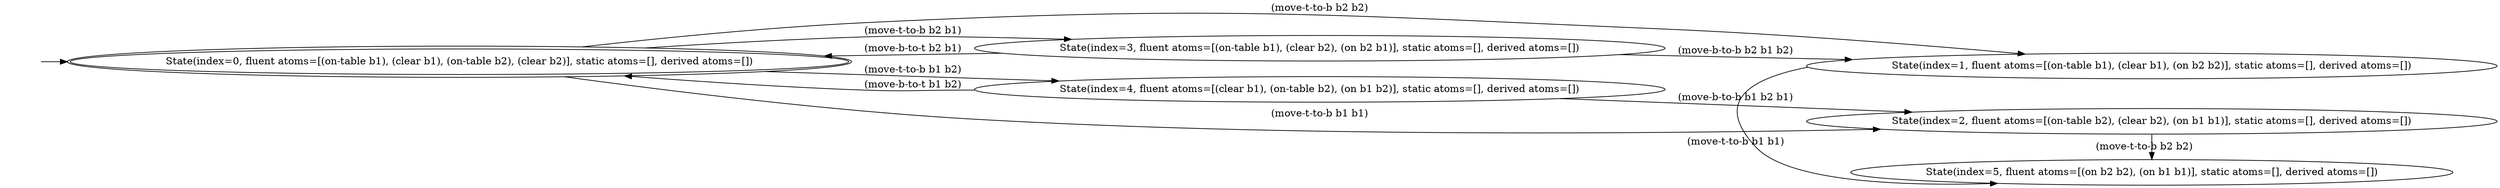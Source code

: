 digraph {
rankdir="LR"
s0[peripheries=2,label="State(index=0, fluent atoms=[(on-table b1), (clear b1), (on-table b2), (clear b2)], static atoms=[], derived atoms=[])"]
s1[label="State(index=1, fluent atoms=[(on-table b1), (clear b1), (on b2 b2)], static atoms=[], derived atoms=[])"]
s2[label="State(index=2, fluent atoms=[(on-table b2), (clear b2), (on b1 b1)], static atoms=[], derived atoms=[])"]
s3[label="State(index=3, fluent atoms=[(on-table b1), (clear b2), (on b2 b1)], static atoms=[], derived atoms=[])"]
s4[label="State(index=4, fluent atoms=[(clear b1), (on-table b2), (on b1 b2)], static atoms=[], derived atoms=[])"]
s5[label="State(index=5, fluent atoms=[(on b2 b2), (on b1 b1)], static atoms=[], derived atoms=[])"]
Dangling [ label = "", style = invis ]
{ rank = same; Dangling }
Dangling -> s0
{ rank = same; s1,s2,s5}
{ rank = same; s3,s4}
{ rank = same; s0}
s0->s1 [label="(move-t-to-b b2 b2)"]
s0->s2 [label="(move-t-to-b b1 b1)"]
s0->s3 [label="(move-t-to-b b2 b1)"]
s0->s4 [label="(move-t-to-b b1 b2)"]
s4->s0 [label="(move-b-to-t b1 b2)"]
s4->s2 [label="(move-b-to-b b1 b2 b1)"]
s3->s0 [label="(move-b-to-t b2 b1)"]
s3->s1 [label="(move-b-to-b b2 b1 b2)"]
s2->s5 [label="(move-t-to-b b2 b2)"]
s1->s5 [label="(move-t-to-b b1 b1)"]
}
